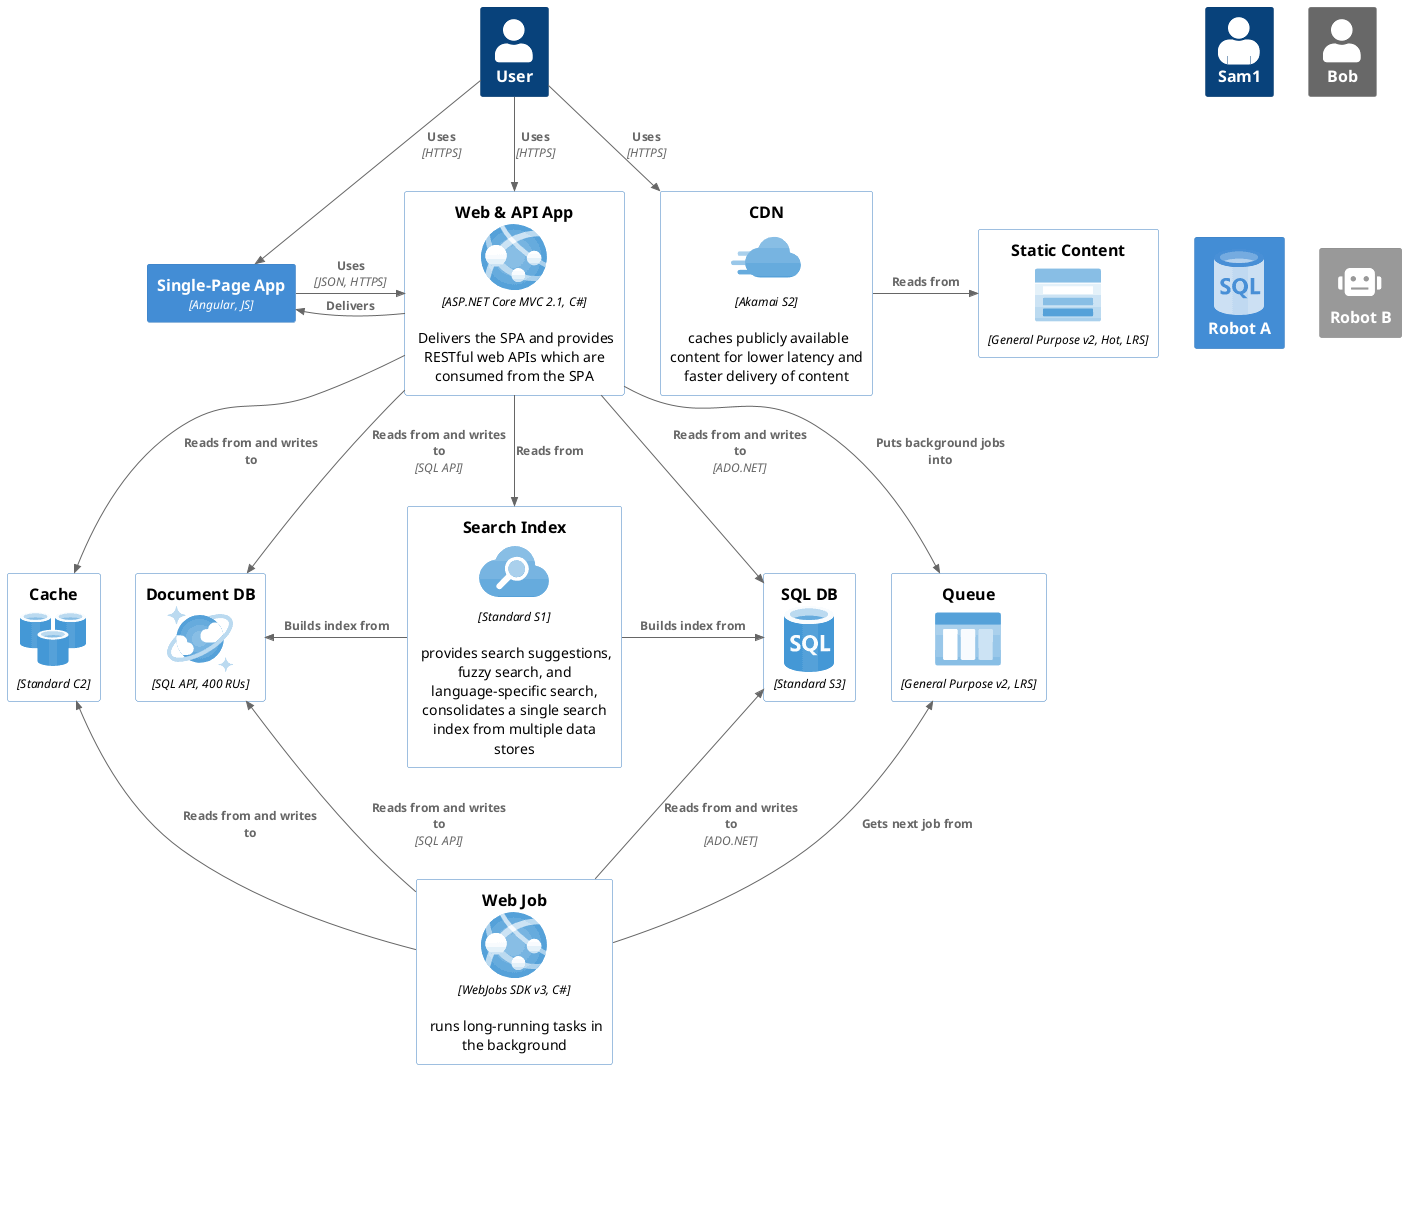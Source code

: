 @startuml
!pragma revision 1

!include <C4/C4_Container>
!include <azure/AzureCommon>
!include <azure/AzureC4Integration>
!include <azure/Databases/AzureRedisCache>
!include <azure/Databases/AzureCosmosDb>
!include <azure/Databases/AzureSqlDatabase>
!include <azure/Web/AzureWebApp>
!include <azure/Web/AzureCDN>
!include <azure/Web/AzureSearch>
!include <azure/Storage/AzureBlobStorage>
!include <azure/Storage/AzureQueueStorage>

' !$ICONURL = "https://raw.githubusercontent.com/tupadr3/plantuml-icon-font-sprites/v3.0.0/icons"
' !include $ICONURL/common.puml
' !include $ICONURL/devicons/mysql.puml
' !include $ICONURL/font-awesome/database.puml
' !include $ICONURL/font-awesome-5/database.puml

' <prefix>_<name>(alias)
' <prefix>_<name>(alias,label)
' <prefix>_<name>(alias,label,shape)
' <prefix>_<name>(alias,label,shape,color)
' DEV_MYSQL(db1)
' DEV_MYSQL(db2,label of db2)
' DEV_MYSQL(db3,label of db3,database)
' DEV_MYSQL(db4,label of db4,database,red) #DeepSkyBlue
' FA5_DATABASE(db5,LIVE,database,white) #RoyalBlue


Person(pB, "Sam1", $sprite="person2")
Person_Ext(pA, "Bob", $sprite="person")

Container(robB, "Robot A", $sprite="AzureSqlDatabase")
System_Ext(robA, "Robot B", $sprite="robot")


SHOW_LEGEND()



LAYOUT_WITH_LEGEND()

Person(user, "User")

Container(spa, "Single-Page App", "Angular, JS")
AzureWebApp(webApp, "Web & API App", "ASP.NET Core MVC 2.1, C#", "Delivers the SPA and provides RESTful web APIs which are consumed from the SPA")
AzureCDN(cdn, "CDN", "Akamai S2", "caches publicly available content for lower latency and faster delivery of content")

AzureBlobStorage(staticBlobStorage, "Static Content", "General Purpose v2, Hot, LRS")

AzureQueueStorage(queue, "Queue", "General Purpose v2, LRS")
AzureSearch(search, "Search Index", "Standard S1", "provides search suggestions, fuzzy search, and language-specific search, consolidates a single search index from multiple data stores")
AzureRedisCache(redisCache, "Cache", "Standard C2")

AzureCosmosDb(cosmosDb, "Document DB", "SQL API, 400 RUs")
AzureSqlDatabase(sqlDb, "SQL DB", "Standard S3")

AzureWebApp(webJob, "Web Job", "WebJobs SDK v3, C#", "runs long-running tasks in the background")

Rel_R(user, spa, "Uses", "HTTPS")
Rel(user, webApp, "Uses", "HTTPS")
Rel(user, cdn, "Uses", "HTTPS")

Rel_Neighbor(spa, webApp, "Uses", "JSON, HTTPS")
Rel_Back_Neighbor(spa, webApp, "Delivers")

Rel_Neighbor(cdn, staticBlobStorage, "Reads from")

Rel(webApp, queue, "Puts background jobs into")
Rel(webApp, sqlDb, "Reads from and writes to", "ADO.NET")
Rel(webApp, cosmosDb, "Reads from and writes to", "SQL API")
Rel(webApp, redisCache, "Reads from and writes to")
Rel(webApp, search, "Reads from")

Rel_U(webJob, queue, "Gets next job from")
Rel_U(webJob, sqlDb, "Reads from and writes to", "ADO.NET")
Rel_U(webJob, cosmosDb, "Reads from and writes to", "SQL API")
Rel_U(webJob, redisCache, "Reads from and writes to")

Rel_Back_Neighbor(cosmosDb, search, "Builds index from")
Rel_Neighbor(search, sqlDb, "Builds index from")

Lay_D(search, webJob)

@enduml